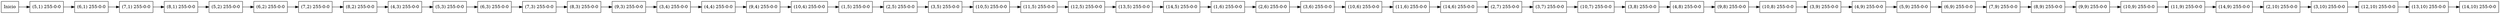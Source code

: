 digraph firsGraph{
node [shape=record];
rankdir=LR;
node0 [label=" Inicio "];
node1[label="(5,1) 255-0-0"];
node0-> node1;
node2[label="(6,1) 255-0-0"];
node1-> node2;
node3[label="(7,1) 255-0-0"];
node2-> node3;
node4[label="(8,1) 255-0-0"];
node3-> node4;
node5[label="(5,2) 255-0-0"];
node4-> node5;
node6[label="(6,2) 255-0-0"];
node5-> node6;
node7[label="(7,2) 255-0-0"];
node6-> node7;
node8[label="(8,2) 255-0-0"];
node7-> node8;
node9[label="(4,3) 255-0-0"];
node8-> node9;
node10[label="(5,3) 255-0-0"];
node9-> node10;
node11[label="(6,3) 255-0-0"];
node10-> node11;
node12[label="(7,3) 255-0-0"];
node11-> node12;
node13[label="(8,3) 255-0-0"];
node12-> node13;
node14[label="(9,3) 255-0-0"];
node13-> node14;
node15[label="(3,4) 255-0-0"];
node14-> node15;
node16[label="(4,4) 255-0-0"];
node15-> node16;
node17[label="(9,4) 255-0-0"];
node16-> node17;
node18[label="(10,4) 255-0-0"];
node17-> node18;
node19[label="(1,5) 255-0-0"];
node18-> node19;
node20[label="(2,5) 255-0-0"];
node19-> node20;
node21[label="(3,5) 255-0-0"];
node20-> node21;
node22[label="(10,5) 255-0-0"];
node21-> node22;
node23[label="(11,5) 255-0-0"];
node22-> node23;
node24[label="(12,5) 255-0-0"];
node23-> node24;
node25[label="(13,5) 255-0-0"];
node24-> node25;
node26[label="(14,5) 255-0-0"];
node25-> node26;
node27[label="(1,6) 255-0-0"];
node26-> node27;
node28[label="(2,6) 255-0-0"];
node27-> node28;
node29[label="(3,6) 255-0-0"];
node28-> node29;
node30[label="(10,6) 255-0-0"];
node29-> node30;
node31[label="(11,6) 255-0-0"];
node30-> node31;
node32[label="(14,6) 255-0-0"];
node31-> node32;
node33[label="(2,7) 255-0-0"];
node32-> node33;
node34[label="(3,7) 255-0-0"];
node33-> node34;
node35[label="(10,7) 255-0-0"];
node34-> node35;
node36[label="(3,8) 255-0-0"];
node35-> node36;
node37[label="(4,8) 255-0-0"];
node36-> node37;
node38[label="(9,8) 255-0-0"];
node37-> node38;
node39[label="(10,8) 255-0-0"];
node38-> node39;
node40[label="(3,9) 255-0-0"];
node39-> node40;
node41[label="(4,9) 255-0-0"];
node40-> node41;
node42[label="(5,9) 255-0-0"];
node41-> node42;
node43[label="(6,9) 255-0-0"];
node42-> node43;
node44[label="(7,9) 255-0-0"];
node43-> node44;
node45[label="(8,9) 255-0-0"];
node44-> node45;
node46[label="(9,9) 255-0-0"];
node45-> node46;
node47[label="(10,9) 255-0-0"];
node46-> node47;
node48[label="(11,9) 255-0-0"];
node47-> node48;
node49[label="(14,9) 255-0-0"];
node48-> node49;
node50[label="(2,10) 255-0-0"];
node49-> node50;
node51[label="(3,10) 255-0-0"];
node50-> node51;
node52[label="(12,10) 255-0-0"];
node51-> node52;
node53[label="(13,10) 255-0-0"];
node52-> node53;
node54[label="(14,10) 255-0-0"];
node53-> node54;
}

